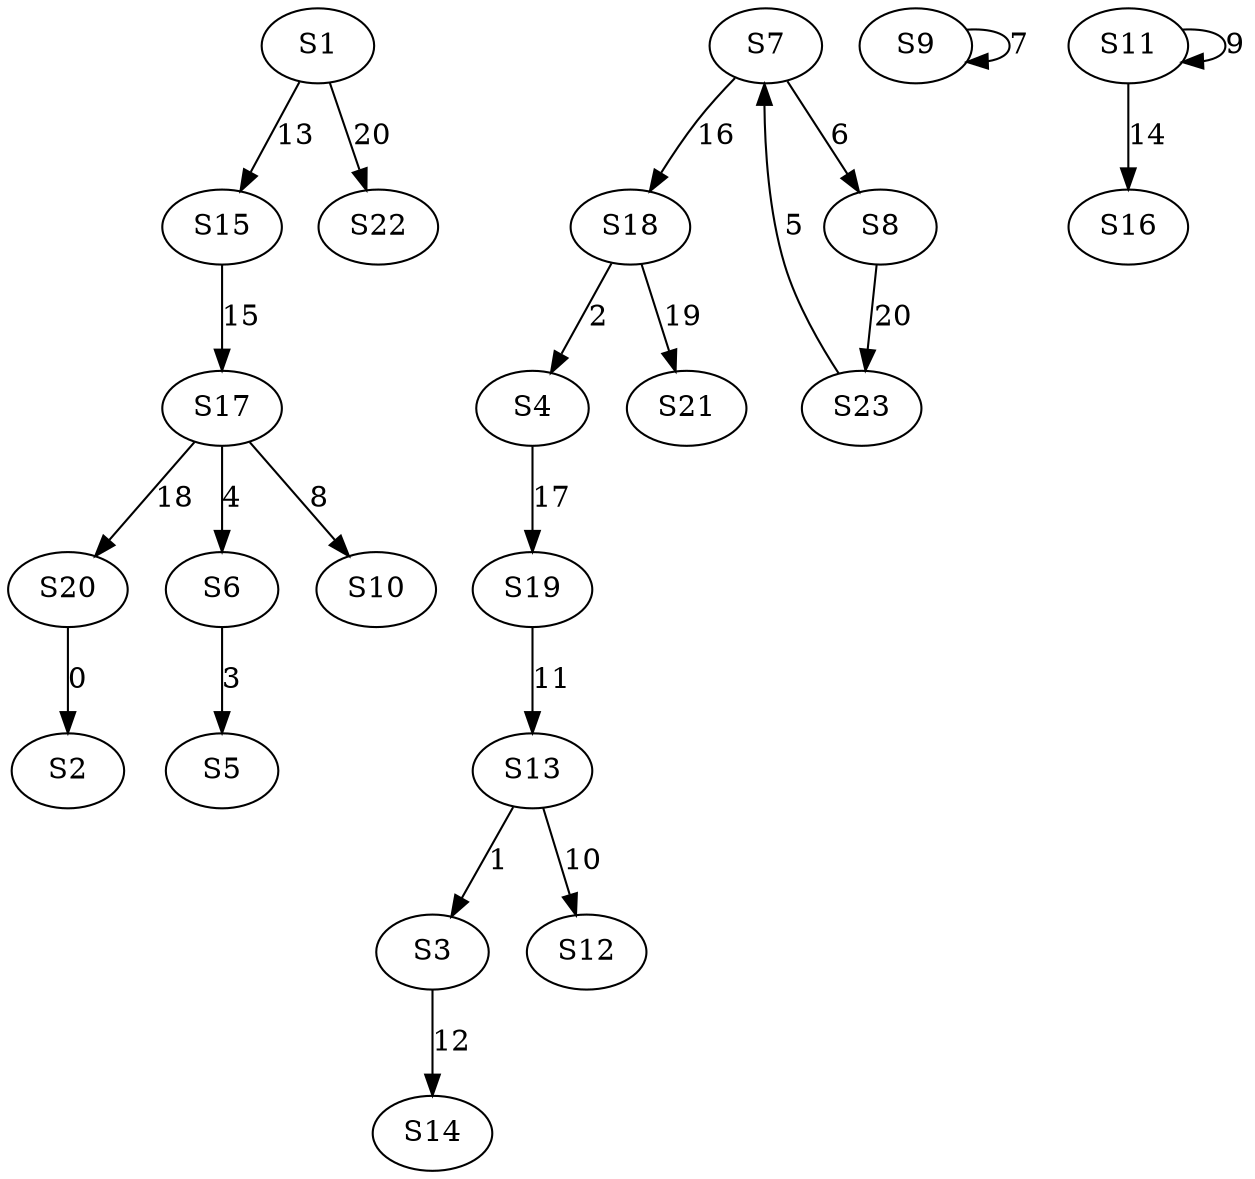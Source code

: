 strict digraph {
	S20 -> S2 [ label = 0 ];
	S13 -> S3 [ label = 1 ];
	S18 -> S4 [ label = 2 ];
	S6 -> S5 [ label = 3 ];
	S17 -> S6 [ label = 4 ];
	S23 -> S7 [ label = 5 ];
	S7 -> S8 [ label = 6 ];
	S9 -> S9 [ label = 7 ];
	S17 -> S10 [ label = 8 ];
	S11 -> S11 [ label = 9 ];
	S13 -> S12 [ label = 10 ];
	S19 -> S13 [ label = 11 ];
	S3 -> S14 [ label = 12 ];
	S1 -> S15 [ label = 13 ];
	S11 -> S16 [ label = 14 ];
	S15 -> S17 [ label = 15 ];
	S7 -> S18 [ label = 16 ];
	S4 -> S19 [ label = 17 ];
	S17 -> S20 [ label = 18 ];
	S18 -> S21 [ label = 19 ];
	S1 -> S22 [ label = 20 ];
	S8 -> S23 [ label = 20 ];
}